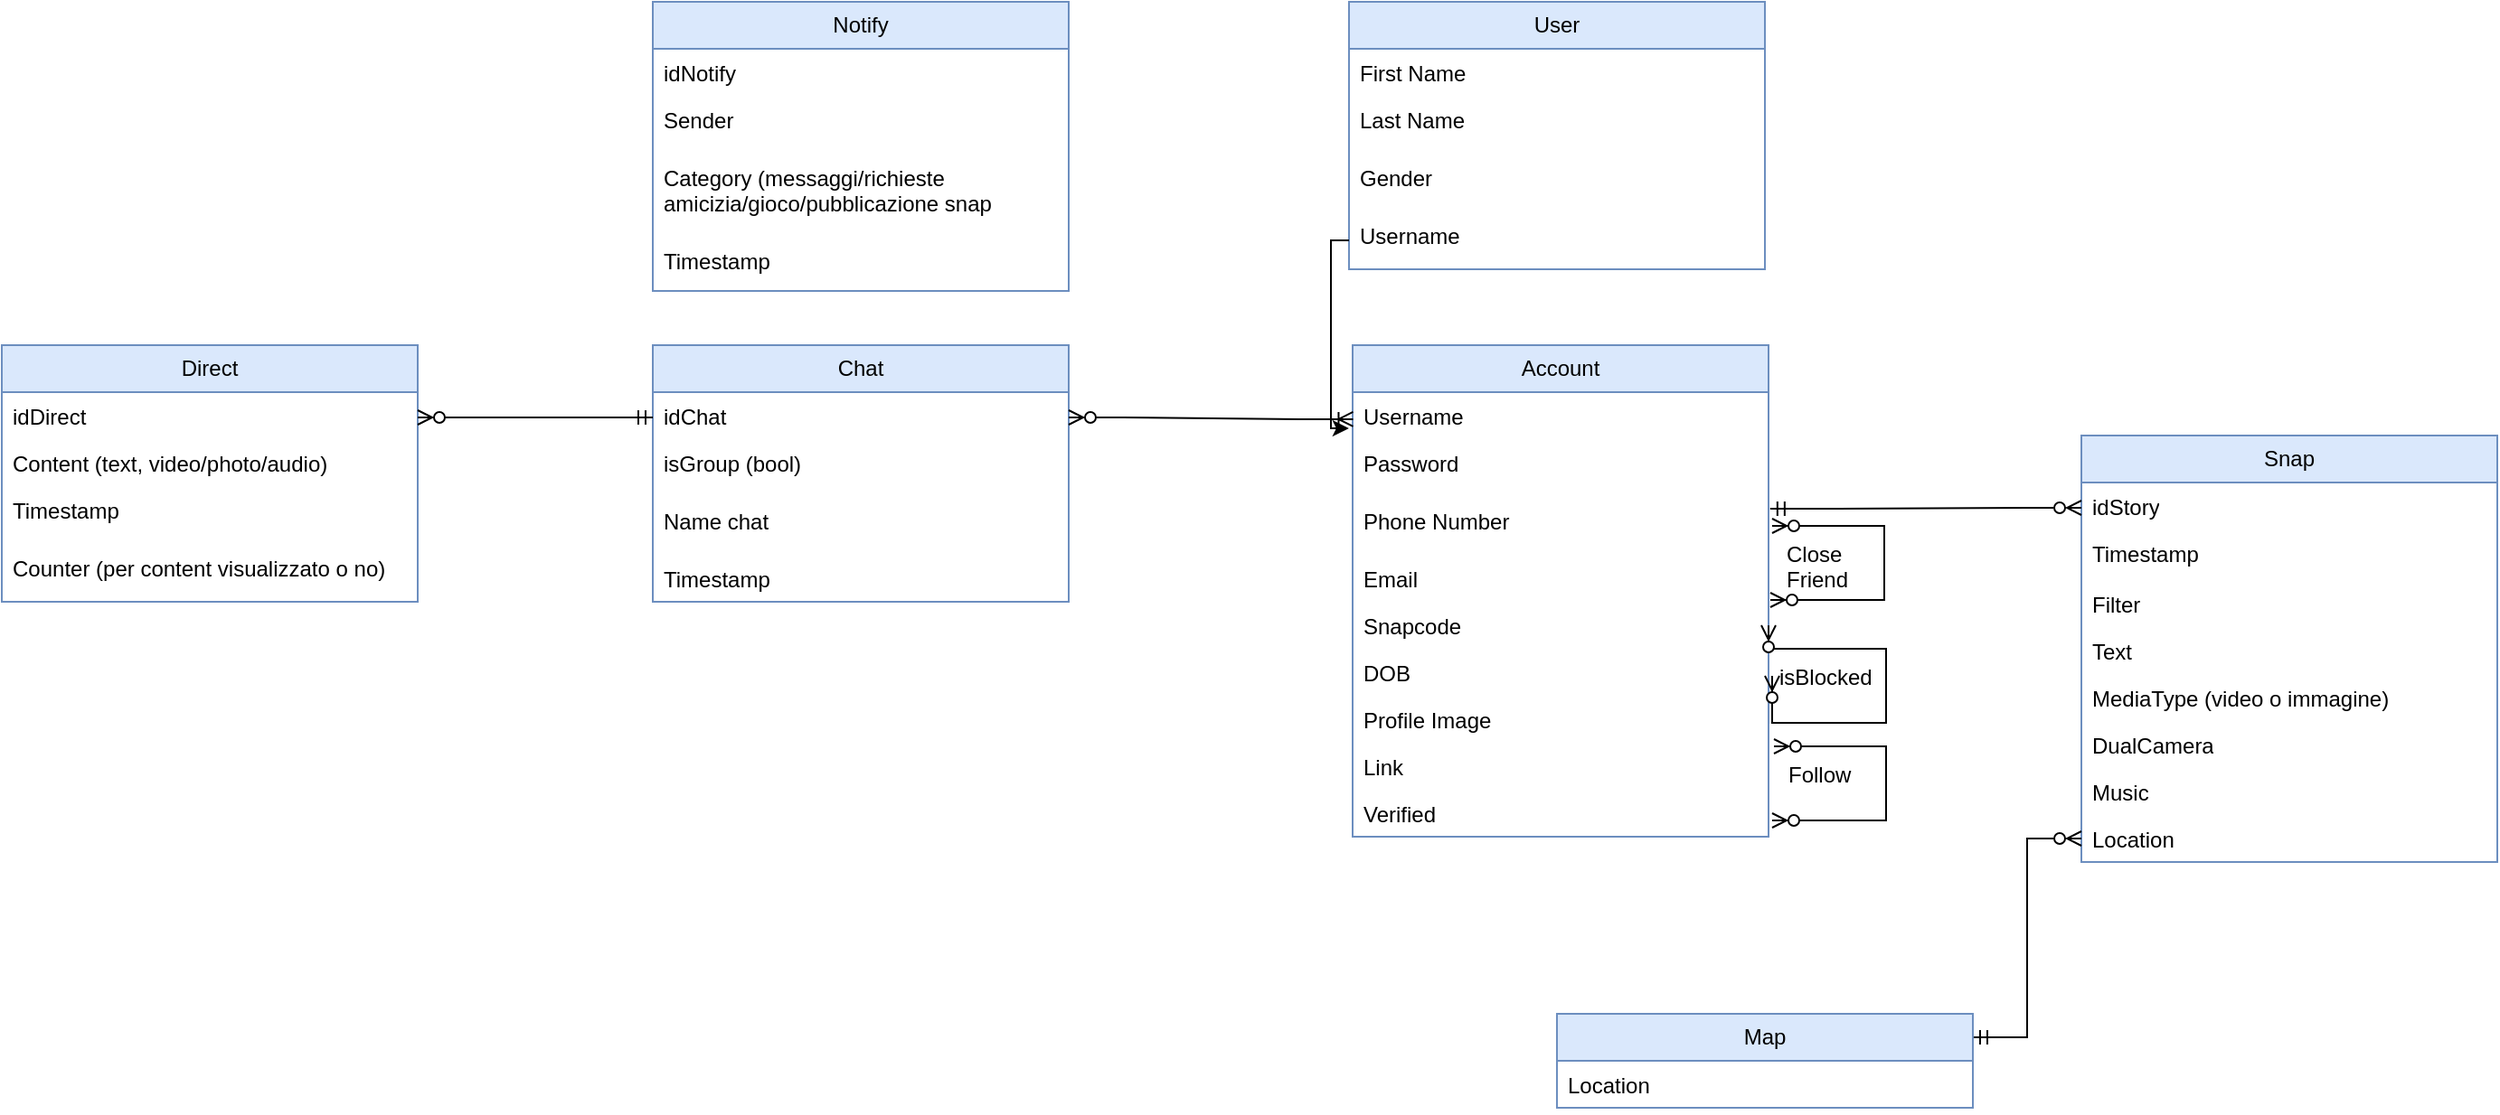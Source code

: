 <mxfile version="22.0.4" type="github">
  <diagram name="Pagina-1" id="GIBFP50uOtnZrcErWkJY">
    <mxGraphModel dx="954" dy="647" grid="1" gridSize="10" guides="1" tooltips="1" connect="1" arrows="1" fold="1" page="1" pageScale="1" pageWidth="827" pageHeight="1169" math="0" shadow="0">
      <root>
        <mxCell id="0" />
        <mxCell id="1" parent="0" />
        <mxCell id="8mNQiIAJqrb__Uq2_laJ-1" value="Direct" style="swimlane;fontStyle=0;childLayout=stackLayout;horizontal=1;startSize=26;fillColor=#dae8fc;horizontalStack=0;resizeParent=1;resizeParentMax=0;resizeLast=0;collapsible=1;marginBottom=0;whiteSpace=wrap;html=1;strokeColor=#6c8ebf;" parent="1" vertex="1">
          <mxGeometry x="80" y="200" width="230" height="142" as="geometry">
            <mxRectangle x="80" y="200" width="70" height="30" as="alternateBounds" />
          </mxGeometry>
        </mxCell>
        <mxCell id="8mNQiIAJqrb__Uq2_laJ-2" value="idDirect" style="text;strokeColor=none;fillColor=none;align=left;verticalAlign=top;spacingLeft=4;spacingRight=4;overflow=hidden;rotatable=0;points=[[0,0.5],[1,0.5]];portConstraint=eastwest;whiteSpace=wrap;html=1;" parent="8mNQiIAJqrb__Uq2_laJ-1" vertex="1">
          <mxGeometry y="26" width="230" height="26" as="geometry" />
        </mxCell>
        <mxCell id="8mNQiIAJqrb__Uq2_laJ-3" value="Content (text, video/photo/audio)" style="text;strokeColor=none;fillColor=none;align=left;verticalAlign=top;spacingLeft=4;spacingRight=4;overflow=hidden;rotatable=0;points=[[0,0.5],[1,0.5]];portConstraint=eastwest;whiteSpace=wrap;html=1;" parent="8mNQiIAJqrb__Uq2_laJ-1" vertex="1">
          <mxGeometry y="52" width="230" height="26" as="geometry" />
        </mxCell>
        <mxCell id="8mNQiIAJqrb__Uq2_laJ-4" value="Timestamp" style="text;strokeColor=none;fillColor=none;align=left;verticalAlign=top;spacingLeft=4;spacingRight=4;overflow=hidden;rotatable=0;points=[[0,0.5],[1,0.5]];portConstraint=eastwest;whiteSpace=wrap;html=1;" parent="8mNQiIAJqrb__Uq2_laJ-1" vertex="1">
          <mxGeometry y="78" width="230" height="32" as="geometry" />
        </mxCell>
        <mxCell id="8mNQiIAJqrb__Uq2_laJ-6" value="Counter (per content visualizzato o no)" style="text;strokeColor=none;fillColor=none;align=left;verticalAlign=top;spacingLeft=4;spacingRight=4;overflow=hidden;rotatable=0;points=[[0,0.5],[1,0.5]];portConstraint=eastwest;whiteSpace=wrap;html=1;" parent="8mNQiIAJqrb__Uq2_laJ-1" vertex="1">
          <mxGeometry y="110" width="230" height="32" as="geometry" />
        </mxCell>
        <mxCell id="8mNQiIAJqrb__Uq2_laJ-7" value="Chat" style="swimlane;fontStyle=0;childLayout=stackLayout;horizontal=1;startSize=26;fillColor=#dae8fc;horizontalStack=0;resizeParent=1;resizeParentMax=0;resizeLast=0;collapsible=1;marginBottom=0;whiteSpace=wrap;html=1;strokeColor=#6c8ebf;" parent="1" vertex="1">
          <mxGeometry x="440" y="200" width="230" height="142" as="geometry">
            <mxRectangle x="80" y="200" width="70" height="30" as="alternateBounds" />
          </mxGeometry>
        </mxCell>
        <mxCell id="8mNQiIAJqrb__Uq2_laJ-8" value="idChat" style="text;strokeColor=none;fillColor=none;align=left;verticalAlign=top;spacingLeft=4;spacingRight=4;overflow=hidden;rotatable=0;points=[[0,0.5],[1,0.5]];portConstraint=eastwest;whiteSpace=wrap;html=1;" parent="8mNQiIAJqrb__Uq2_laJ-7" vertex="1">
          <mxGeometry y="26" width="230" height="26" as="geometry" />
        </mxCell>
        <mxCell id="8mNQiIAJqrb__Uq2_laJ-10" value="isGroup (bool)" style="text;strokeColor=none;fillColor=none;align=left;verticalAlign=top;spacingLeft=4;spacingRight=4;overflow=hidden;rotatable=0;points=[[0,0.5],[1,0.5]];portConstraint=eastwest;whiteSpace=wrap;html=1;" parent="8mNQiIAJqrb__Uq2_laJ-7" vertex="1">
          <mxGeometry y="52" width="230" height="32" as="geometry" />
        </mxCell>
        <mxCell id="8mNQiIAJqrb__Uq2_laJ-11" value="Name chat" style="text;strokeColor=none;fillColor=none;align=left;verticalAlign=top;spacingLeft=4;spacingRight=4;overflow=hidden;rotatable=0;points=[[0,0.5],[1,0.5]];portConstraint=eastwest;whiteSpace=wrap;html=1;" parent="8mNQiIAJqrb__Uq2_laJ-7" vertex="1">
          <mxGeometry y="84" width="230" height="32" as="geometry" />
        </mxCell>
        <mxCell id="8mNQiIAJqrb__Uq2_laJ-12" value="Timestamp" style="text;strokeColor=none;fillColor=none;align=left;verticalAlign=top;spacingLeft=4;spacingRight=4;overflow=hidden;rotatable=0;points=[[0,0.5],[1,0.5]];portConstraint=eastwest;whiteSpace=wrap;html=1;" parent="8mNQiIAJqrb__Uq2_laJ-7" vertex="1">
          <mxGeometry y="116" width="230" height="26" as="geometry" />
        </mxCell>
        <mxCell id="8mNQiIAJqrb__Uq2_laJ-13" value="Account" style="swimlane;fontStyle=0;childLayout=stackLayout;horizontal=1;startSize=26;fillColor=#dae8fc;horizontalStack=0;resizeParent=1;resizeParentMax=0;resizeLast=0;collapsible=1;marginBottom=0;whiteSpace=wrap;html=1;strokeColor=#6c8ebf;" parent="1" vertex="1">
          <mxGeometry x="827" y="200" width="230" height="272" as="geometry">
            <mxRectangle x="80" y="200" width="70" height="30" as="alternateBounds" />
          </mxGeometry>
        </mxCell>
        <mxCell id="8mNQiIAJqrb__Uq2_laJ-14" value="Username" style="text;strokeColor=none;fillColor=none;align=left;verticalAlign=top;spacingLeft=4;spacingRight=4;overflow=hidden;rotatable=0;points=[[0,0.5],[1,0.5]];portConstraint=eastwest;whiteSpace=wrap;html=1;" parent="8mNQiIAJqrb__Uq2_laJ-13" vertex="1">
          <mxGeometry y="26" width="230" height="26" as="geometry" />
        </mxCell>
        <mxCell id="8mNQiIAJqrb__Uq2_laJ-15" value="Password" style="text;strokeColor=none;fillColor=none;align=left;verticalAlign=top;spacingLeft=4;spacingRight=4;overflow=hidden;rotatable=0;points=[[0,0.5],[1,0.5]];portConstraint=eastwest;whiteSpace=wrap;html=1;" parent="8mNQiIAJqrb__Uq2_laJ-13" vertex="1">
          <mxGeometry y="52" width="230" height="32" as="geometry" />
        </mxCell>
        <mxCell id="8mNQiIAJqrb__Uq2_laJ-16" value="Phone Number" style="text;strokeColor=none;fillColor=none;align=left;verticalAlign=top;spacingLeft=4;spacingRight=4;overflow=hidden;rotatable=0;points=[[0,0.5],[1,0.5]];portConstraint=eastwest;whiteSpace=wrap;html=1;" parent="8mNQiIAJqrb__Uq2_laJ-13" vertex="1">
          <mxGeometry y="84" width="230" height="32" as="geometry" />
        </mxCell>
        <mxCell id="8mNQiIAJqrb__Uq2_laJ-19" value="Email" style="text;strokeColor=none;fillColor=none;align=left;verticalAlign=top;spacingLeft=4;spacingRight=4;overflow=hidden;rotatable=0;points=[[0,0.5],[1,0.5]];portConstraint=eastwest;whiteSpace=wrap;html=1;" parent="8mNQiIAJqrb__Uq2_laJ-13" vertex="1">
          <mxGeometry y="116" width="230" height="26" as="geometry" />
        </mxCell>
        <mxCell id="8mNQiIAJqrb__Uq2_laJ-20" value="Snapcode" style="text;strokeColor=none;fillColor=none;align=left;verticalAlign=top;spacingLeft=4;spacingRight=4;overflow=hidden;rotatable=0;points=[[0,0.5],[1,0.5]];portConstraint=eastwest;whiteSpace=wrap;html=1;" parent="8mNQiIAJqrb__Uq2_laJ-13" vertex="1">
          <mxGeometry y="142" width="230" height="26" as="geometry" />
        </mxCell>
        <mxCell id="8mNQiIAJqrb__Uq2_laJ-21" value="DOB" style="text;strokeColor=none;fillColor=none;align=left;verticalAlign=top;spacingLeft=4;spacingRight=4;overflow=hidden;rotatable=0;points=[[0,0.5],[1,0.5]];portConstraint=eastwest;whiteSpace=wrap;html=1;" parent="8mNQiIAJqrb__Uq2_laJ-13" vertex="1">
          <mxGeometry y="168" width="230" height="26" as="geometry" />
        </mxCell>
        <mxCell id="8mNQiIAJqrb__Uq2_laJ-22" value="Profile Image" style="text;strokeColor=none;fillColor=none;align=left;verticalAlign=top;spacingLeft=4;spacingRight=4;overflow=hidden;rotatable=0;points=[[0,0.5],[1,0.5]];portConstraint=eastwest;whiteSpace=wrap;html=1;" parent="8mNQiIAJqrb__Uq2_laJ-13" vertex="1">
          <mxGeometry y="194" width="230" height="26" as="geometry" />
        </mxCell>
        <mxCell id="8mNQiIAJqrb__Uq2_laJ-23" value="Link" style="text;strokeColor=none;fillColor=none;align=left;verticalAlign=top;spacingLeft=4;spacingRight=4;overflow=hidden;rotatable=0;points=[[0,0.5],[1,0.5]];portConstraint=eastwest;whiteSpace=wrap;html=1;" parent="8mNQiIAJqrb__Uq2_laJ-13" vertex="1">
          <mxGeometry y="220" width="230" height="26" as="geometry" />
        </mxCell>
        <mxCell id="gF0_HSsdIN5_ckF4kotu-1" value="" style="fontSize=12;html=1;endArrow=ERzeroToMany;endFill=1;startArrow=ERzeroToMany;rounded=0;edgeStyle=orthogonalEdgeStyle;exitX=1;exitY=0.5;exitDx=0;exitDy=0;entryX=1;entryY=0.5;entryDx=0;entryDy=0;" edge="1" parent="8mNQiIAJqrb__Uq2_laJ-13" target="8mNQiIAJqrb__Uq2_laJ-20">
          <mxGeometry width="100" height="100" relative="1" as="geometry">
            <mxPoint x="232.0" y="183.0" as="sourcePoint" />
            <mxPoint x="223" y="160" as="targetPoint" />
            <Array as="points">
              <mxPoint x="232" y="209" />
              <mxPoint x="295" y="209" />
              <mxPoint x="295" y="168" />
              <mxPoint x="230" y="168" />
            </Array>
          </mxGeometry>
        </mxCell>
        <mxCell id="8mNQiIAJqrb__Uq2_laJ-24" value="Verified" style="text;strokeColor=none;fillColor=none;align=left;verticalAlign=top;spacingLeft=4;spacingRight=4;overflow=hidden;rotatable=0;points=[[0,0.5],[1,0.5]];portConstraint=eastwest;whiteSpace=wrap;html=1;" parent="8mNQiIAJqrb__Uq2_laJ-13" vertex="1">
          <mxGeometry y="246" width="230" height="26" as="geometry" />
        </mxCell>
        <mxCell id="8mNQiIAJqrb__Uq2_laJ-25" value="Snap" style="swimlane;fontStyle=0;childLayout=stackLayout;horizontal=1;startSize=26;fillColor=#dae8fc;horizontalStack=0;resizeParent=1;resizeParentMax=0;resizeLast=0;collapsible=1;marginBottom=0;whiteSpace=wrap;html=1;strokeColor=#6c8ebf;" parent="1" vertex="1">
          <mxGeometry x="1230" y="250" width="230" height="236" as="geometry">
            <mxRectangle x="80" y="200" width="70" height="30" as="alternateBounds" />
          </mxGeometry>
        </mxCell>
        <mxCell id="8mNQiIAJqrb__Uq2_laJ-26" value="idStory" style="text;strokeColor=none;fillColor=none;align=left;verticalAlign=top;spacingLeft=4;spacingRight=4;overflow=hidden;rotatable=0;points=[[0,0.5],[1,0.5]];portConstraint=eastwest;whiteSpace=wrap;html=1;" parent="8mNQiIAJqrb__Uq2_laJ-25" vertex="1">
          <mxGeometry y="26" width="230" height="26" as="geometry" />
        </mxCell>
        <mxCell id="8mNQiIAJqrb__Uq2_laJ-27" value="Timestamp" style="text;strokeColor=none;fillColor=none;align=left;verticalAlign=top;spacingLeft=4;spacingRight=4;overflow=hidden;rotatable=0;points=[[0,0.5],[1,0.5]];portConstraint=eastwest;whiteSpace=wrap;html=1;" parent="8mNQiIAJqrb__Uq2_laJ-25" vertex="1">
          <mxGeometry y="52" width="230" height="28" as="geometry" />
        </mxCell>
        <mxCell id="8mNQiIAJqrb__Uq2_laJ-29" value="Filter" style="text;strokeColor=none;fillColor=none;align=left;verticalAlign=top;spacingLeft=4;spacingRight=4;overflow=hidden;rotatable=0;points=[[0,0.5],[1,0.5]];portConstraint=eastwest;whiteSpace=wrap;html=1;" parent="8mNQiIAJqrb__Uq2_laJ-25" vertex="1">
          <mxGeometry y="80" width="230" height="26" as="geometry" />
        </mxCell>
        <mxCell id="8mNQiIAJqrb__Uq2_laJ-30" value="Text" style="text;strokeColor=none;fillColor=none;align=left;verticalAlign=top;spacingLeft=4;spacingRight=4;overflow=hidden;rotatable=0;points=[[0,0.5],[1,0.5]];portConstraint=eastwest;whiteSpace=wrap;html=1;" parent="8mNQiIAJqrb__Uq2_laJ-25" vertex="1">
          <mxGeometry y="106" width="230" height="26" as="geometry" />
        </mxCell>
        <mxCell id="8mNQiIAJqrb__Uq2_laJ-31" value="MediaType (video o immagine)" style="text;strokeColor=none;fillColor=none;align=left;verticalAlign=top;spacingLeft=4;spacingRight=4;overflow=hidden;rotatable=0;points=[[0,0.5],[1,0.5]];portConstraint=eastwest;whiteSpace=wrap;html=1;" parent="8mNQiIAJqrb__Uq2_laJ-25" vertex="1">
          <mxGeometry y="132" width="230" height="26" as="geometry" />
        </mxCell>
        <mxCell id="8mNQiIAJqrb__Uq2_laJ-32" value="DualCamera" style="text;strokeColor=none;fillColor=none;align=left;verticalAlign=top;spacingLeft=4;spacingRight=4;overflow=hidden;rotatable=0;points=[[0,0.5],[1,0.5]];portConstraint=eastwest;whiteSpace=wrap;html=1;" parent="8mNQiIAJqrb__Uq2_laJ-25" vertex="1">
          <mxGeometry y="158" width="230" height="26" as="geometry" />
        </mxCell>
        <mxCell id="8mNQiIAJqrb__Uq2_laJ-33" value="Music" style="text;strokeColor=none;fillColor=none;align=left;verticalAlign=top;spacingLeft=4;spacingRight=4;overflow=hidden;rotatable=0;points=[[0,0.5],[1,0.5]];portConstraint=eastwest;whiteSpace=wrap;html=1;" parent="8mNQiIAJqrb__Uq2_laJ-25" vertex="1">
          <mxGeometry y="184" width="230" height="26" as="geometry" />
        </mxCell>
        <mxCell id="gF0_HSsdIN5_ckF4kotu-9" value="Location" style="text;strokeColor=none;fillColor=none;align=left;verticalAlign=top;spacingLeft=4;spacingRight=4;overflow=hidden;rotatable=0;points=[[0,0.5],[1,0.5]];portConstraint=eastwest;whiteSpace=wrap;html=1;" vertex="1" parent="8mNQiIAJqrb__Uq2_laJ-25">
          <mxGeometry y="210" width="230" height="26" as="geometry" />
        </mxCell>
        <mxCell id="8mNQiIAJqrb__Uq2_laJ-34" value="Notify" style="swimlane;fontStyle=0;childLayout=stackLayout;horizontal=1;startSize=26;fillColor=#dae8fc;horizontalStack=0;resizeParent=1;resizeParentMax=0;resizeLast=0;collapsible=1;marginBottom=0;whiteSpace=wrap;html=1;strokeColor=#6c8ebf;" parent="1" vertex="1">
          <mxGeometry x="440" y="10" width="230" height="160" as="geometry">
            <mxRectangle x="80" y="200" width="70" height="30" as="alternateBounds" />
          </mxGeometry>
        </mxCell>
        <mxCell id="8mNQiIAJqrb__Uq2_laJ-35" value="idNotify" style="text;strokeColor=none;fillColor=none;align=left;verticalAlign=top;spacingLeft=4;spacingRight=4;overflow=hidden;rotatable=0;points=[[0,0.5],[1,0.5]];portConstraint=eastwest;whiteSpace=wrap;html=1;" parent="8mNQiIAJqrb__Uq2_laJ-34" vertex="1">
          <mxGeometry y="26" width="230" height="26" as="geometry" />
        </mxCell>
        <mxCell id="8mNQiIAJqrb__Uq2_laJ-36" value="Sender" style="text;strokeColor=none;fillColor=none;align=left;verticalAlign=top;spacingLeft=4;spacingRight=4;overflow=hidden;rotatable=0;points=[[0,0.5],[1,0.5]];portConstraint=eastwest;whiteSpace=wrap;html=1;" parent="8mNQiIAJqrb__Uq2_laJ-34" vertex="1">
          <mxGeometry y="52" width="230" height="32" as="geometry" />
        </mxCell>
        <mxCell id="8mNQiIAJqrb__Uq2_laJ-37" value="Category (messaggi/richieste amicizia/gioco/pubblicazione snap" style="text;strokeColor=none;fillColor=none;align=left;verticalAlign=top;spacingLeft=4;spacingRight=4;overflow=hidden;rotatable=0;points=[[0,0.5],[1,0.5]];portConstraint=eastwest;whiteSpace=wrap;html=1;" parent="8mNQiIAJqrb__Uq2_laJ-34" vertex="1">
          <mxGeometry y="84" width="230" height="46" as="geometry" />
        </mxCell>
        <mxCell id="8mNQiIAJqrb__Uq2_laJ-38" value="Timestamp" style="text;strokeColor=none;fillColor=none;align=left;verticalAlign=top;spacingLeft=4;spacingRight=4;overflow=hidden;rotatable=0;points=[[0,0.5],[1,0.5]];portConstraint=eastwest;whiteSpace=wrap;html=1;" parent="8mNQiIAJqrb__Uq2_laJ-34" vertex="1">
          <mxGeometry y="130" width="230" height="30" as="geometry" />
        </mxCell>
        <mxCell id="8mNQiIAJqrb__Uq2_laJ-41" value="" style="fontSize=12;html=1;endArrow=ERzeroToMany;startArrow=ERmandOne;rounded=0;entryX=1;entryY=0.5;entryDx=0;entryDy=0;" parent="1" edge="1">
          <mxGeometry width="100" height="100" relative="1" as="geometry">
            <mxPoint x="440" y="240" as="sourcePoint" />
            <mxPoint x="310" y="240" as="targetPoint" />
          </mxGeometry>
        </mxCell>
        <mxCell id="8mNQiIAJqrb__Uq2_laJ-43" value="" style="edgeStyle=entityRelationEdgeStyle;fontSize=12;html=1;endArrow=ERoneToMany;startArrow=ERzeroToMany;rounded=0;entryX=0.004;entryY=0.05;entryDx=0;entryDy=0;entryPerimeter=0;exitX=1.003;exitY=0.098;exitDx=0;exitDy=0;exitPerimeter=0;" parent="1" edge="1">
          <mxGeometry width="100" height="100" relative="1" as="geometry">
            <mxPoint x="670" y="239.996" as="sourcePoint" />
            <mxPoint x="827.23" y="240.98" as="targetPoint" />
          </mxGeometry>
        </mxCell>
        <mxCell id="gF0_HSsdIN5_ckF4kotu-3" value="isBlocked" style="text;strokeColor=none;fillColor=none;spacingLeft=4;spacingRight=4;overflow=hidden;rotatable=0;points=[[0,0.5],[1,0.5]];portConstraint=eastwest;fontSize=12;whiteSpace=wrap;html=1;" vertex="1" parent="1">
          <mxGeometry x="1057" y="370" width="65" height="30" as="geometry" />
        </mxCell>
        <mxCell id="gF0_HSsdIN5_ckF4kotu-4" value="" style="fontSize=12;html=1;endArrow=ERzeroToMany;endFill=1;startArrow=ERzeroToMany;rounded=0;edgeStyle=orthogonalEdgeStyle;entryX=1.004;entryY=0.923;entryDx=0;entryDy=0;entryPerimeter=0;exitX=1;exitY=0.5;exitDx=0;exitDy=0;" edge="1" parent="1">
          <mxGeometry width="100" height="100" relative="1" as="geometry">
            <mxPoint x="1059" y="463" as="sourcePoint" />
            <mxPoint x="1060" y="422" as="targetPoint" />
            <Array as="points">
              <mxPoint x="1122" y="463" />
              <mxPoint x="1122" y="422" />
            </Array>
          </mxGeometry>
        </mxCell>
        <mxCell id="gF0_HSsdIN5_ckF4kotu-5" value="Follow" style="text;strokeColor=none;fillColor=none;spacingLeft=4;spacingRight=4;overflow=hidden;rotatable=0;points=[[0,0.5],[1,0.5]];portConstraint=eastwest;fontSize=12;whiteSpace=wrap;html=1;" vertex="1" parent="1">
          <mxGeometry x="1062" y="424" width="50" height="30" as="geometry" />
        </mxCell>
        <mxCell id="gF0_HSsdIN5_ckF4kotu-6" value="Close&lt;br&gt;Friend" style="text;strokeColor=none;fillColor=none;spacingLeft=4;spacingRight=4;overflow=hidden;rotatable=0;points=[[0,0.5],[1,0.5]];portConstraint=eastwest;fontSize=12;whiteSpace=wrap;html=1;" vertex="1" parent="1">
          <mxGeometry x="1061" y="302" width="50" height="30" as="geometry" />
        </mxCell>
        <mxCell id="gF0_HSsdIN5_ckF4kotu-7" value="" style="fontSize=12;html=1;endArrow=ERzeroToMany;endFill=1;startArrow=ERzeroToMany;rounded=0;edgeStyle=orthogonalEdgeStyle;entryX=1.004;entryY=0.923;entryDx=0;entryDy=0;entryPerimeter=0;exitX=1;exitY=0.5;exitDx=0;exitDy=0;" edge="1" parent="1">
          <mxGeometry width="100" height="100" relative="1" as="geometry">
            <mxPoint x="1058" y="341" as="sourcePoint" />
            <mxPoint x="1059" y="300" as="targetPoint" />
            <Array as="points">
              <mxPoint x="1121" y="341" />
              <mxPoint x="1121" y="300" />
            </Array>
          </mxGeometry>
        </mxCell>
        <mxCell id="gF0_HSsdIN5_ckF4kotu-8" value="" style="edgeStyle=entityRelationEdgeStyle;fontSize=12;html=1;endArrow=ERzeroToMany;startArrow=ERmandOne;rounded=0;exitX=1.004;exitY=0.205;exitDx=0;exitDy=0;exitPerimeter=0;startFill=0;endFill=0;" edge="1" parent="1" source="8mNQiIAJqrb__Uq2_laJ-16">
          <mxGeometry width="100" height="100" relative="1" as="geometry">
            <mxPoint x="1080" y="280" as="sourcePoint" />
            <mxPoint x="1230" y="290" as="targetPoint" />
          </mxGeometry>
        </mxCell>
        <mxCell id="gF0_HSsdIN5_ckF4kotu-10" value="" style="edgeStyle=entityRelationEdgeStyle;fontSize=12;html=1;endArrow=ERzeroToMany;startArrow=ERmandOne;rounded=0;startFill=0;endFill=0;entryX=0;entryY=0.5;entryDx=0;entryDy=0;exitX=1;exitY=0.25;exitDx=0;exitDy=0;" edge="1" parent="1" source="gF0_HSsdIN5_ckF4kotu-11" target="gF0_HSsdIN5_ckF4kotu-9">
          <mxGeometry width="100" height="100" relative="1" as="geometry">
            <mxPoint x="1170" y="650" as="sourcePoint" />
            <mxPoint x="1252" y="583" as="targetPoint" />
          </mxGeometry>
        </mxCell>
        <mxCell id="gF0_HSsdIN5_ckF4kotu-11" value="Map" style="swimlane;fontStyle=0;childLayout=stackLayout;horizontal=1;startSize=26;fillColor=#dae8fc;horizontalStack=0;resizeParent=1;resizeParentMax=0;resizeLast=0;collapsible=1;marginBottom=0;whiteSpace=wrap;html=1;strokeColor=#6c8ebf;" vertex="1" parent="1">
          <mxGeometry x="940" y="570" width="230" height="52" as="geometry">
            <mxRectangle x="80" y="200" width="70" height="30" as="alternateBounds" />
          </mxGeometry>
        </mxCell>
        <mxCell id="gF0_HSsdIN5_ckF4kotu-20" value="Location" style="text;strokeColor=none;fillColor=none;align=left;verticalAlign=top;spacingLeft=4;spacingRight=4;overflow=hidden;rotatable=0;points=[[0,0.5],[1,0.5]];portConstraint=eastwest;whiteSpace=wrap;html=1;" vertex="1" parent="gF0_HSsdIN5_ckF4kotu-11">
          <mxGeometry y="26" width="230" height="26" as="geometry" />
        </mxCell>
        <mxCell id="gF0_HSsdIN5_ckF4kotu-21" value="User" style="swimlane;fontStyle=0;childLayout=stackLayout;horizontal=1;startSize=26;fillColor=#dae8fc;horizontalStack=0;resizeParent=1;resizeParentMax=0;resizeLast=0;collapsible=1;marginBottom=0;whiteSpace=wrap;html=1;strokeColor=#6c8ebf;" vertex="1" parent="1">
          <mxGeometry x="825" y="10" width="230" height="148" as="geometry">
            <mxRectangle x="80" y="200" width="70" height="30" as="alternateBounds" />
          </mxGeometry>
        </mxCell>
        <mxCell id="gF0_HSsdIN5_ckF4kotu-22" value="First Name" style="text;strokeColor=none;fillColor=none;align=left;verticalAlign=top;spacingLeft=4;spacingRight=4;overflow=hidden;rotatable=0;points=[[0,0.5],[1,0.5]];portConstraint=eastwest;whiteSpace=wrap;html=1;" vertex="1" parent="gF0_HSsdIN5_ckF4kotu-21">
          <mxGeometry y="26" width="230" height="26" as="geometry" />
        </mxCell>
        <mxCell id="gF0_HSsdIN5_ckF4kotu-23" value="Last Name" style="text;strokeColor=none;fillColor=none;align=left;verticalAlign=top;spacingLeft=4;spacingRight=4;overflow=hidden;rotatable=0;points=[[0,0.5],[1,0.5]];portConstraint=eastwest;whiteSpace=wrap;html=1;" vertex="1" parent="gF0_HSsdIN5_ckF4kotu-21">
          <mxGeometry y="52" width="230" height="32" as="geometry" />
        </mxCell>
        <mxCell id="gF0_HSsdIN5_ckF4kotu-26" value="Gender" style="text;strokeColor=none;fillColor=none;align=left;verticalAlign=top;spacingLeft=4;spacingRight=4;overflow=hidden;rotatable=0;points=[[0,0.5],[1,0.5]];portConstraint=eastwest;whiteSpace=wrap;html=1;" vertex="1" parent="gF0_HSsdIN5_ckF4kotu-21">
          <mxGeometry y="84" width="230" height="32" as="geometry" />
        </mxCell>
        <mxCell id="gF0_HSsdIN5_ckF4kotu-28" value="Username" style="text;strokeColor=none;fillColor=none;align=left;verticalAlign=top;spacingLeft=4;spacingRight=4;overflow=hidden;rotatable=0;points=[[0,0.5],[1,0.5]];portConstraint=eastwest;whiteSpace=wrap;html=1;" vertex="1" parent="gF0_HSsdIN5_ckF4kotu-21">
          <mxGeometry y="116" width="230" height="32" as="geometry" />
        </mxCell>
        <mxCell id="gF0_HSsdIN5_ckF4kotu-31" value="" style="endArrow=classic;html=1;rounded=0;exitX=0;exitY=0.5;exitDx=0;exitDy=0;edgeStyle=orthogonalEdgeStyle;entryX=-0.009;entryY=0.769;entryDx=0;entryDy=0;entryPerimeter=0;" edge="1" parent="1" source="gF0_HSsdIN5_ckF4kotu-28" target="8mNQiIAJqrb__Uq2_laJ-14">
          <mxGeometry width="50" height="50" relative="1" as="geometry">
            <mxPoint x="730" y="170" as="sourcePoint" />
            <mxPoint x="760" y="142" as="targetPoint" />
          </mxGeometry>
        </mxCell>
      </root>
    </mxGraphModel>
  </diagram>
</mxfile>
